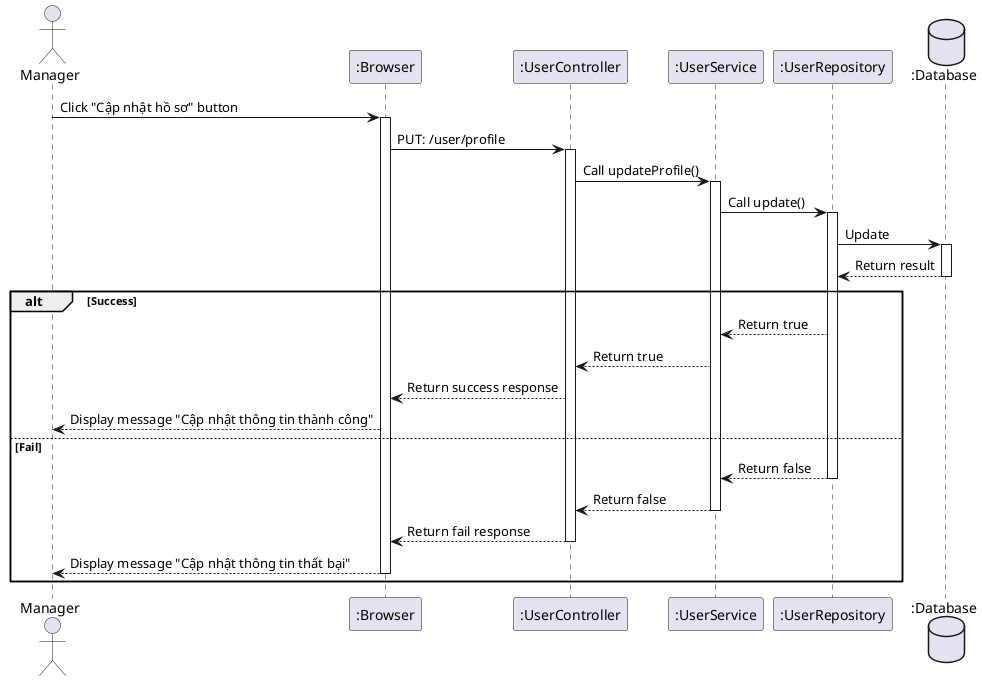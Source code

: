 @startuml

actor Manager as user

participant ":Browser" as a
participant ":UserController" as b 
participant ":UserService" as c 
participant ":UserRepository" as d 
database ":Database" as e 

user -> a++: Click "Cập nhật hồ sơ" button
a -> b++: PUT: /user/profile
b -> c++: Call updateProfile()
c -> d++: Call update()
d -> e++: Update
e --> d--: Return result
alt Success
    d --> c: Return true
    c --> b: Return true
    b --> a: Return success response
    a --> user: Display message "Cập nhật thông tin thành công"
else Fail 
    d --> c--: Return false
    c --> b--: Return false
    b --> a--: Return fail response
    a --> user--: Display message "Cập nhật thông tin thất bại"
end 
@enduml